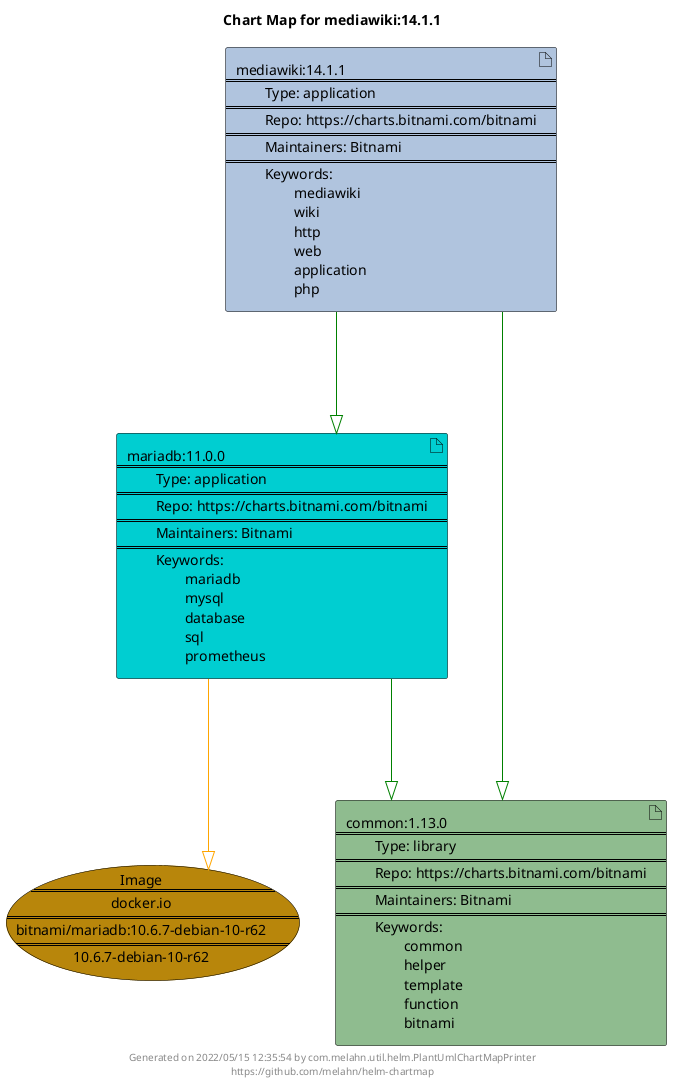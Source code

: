@startuml
skinparam linetype ortho
skinparam backgroundColor white
skinparam usecaseBorderColor black
skinparam usecaseArrowColor LightSlateGray
skinparam artifactBorderColor black
skinparam artifactArrowColor LightSlateGray

title Chart Map for mediawiki:14.1.1

'There are 3 referenced Helm Charts
artifact "mediawiki:14.1.1\n====\n\tType: application\n====\n\tRepo: https://charts.bitnami.com/bitnami\n====\n\tMaintainers: Bitnami\n====\n\tKeywords: \n\t\tmediawiki\n\t\twiki\n\t\thttp\n\t\tweb\n\t\tapplication\n\t\tphp" as mediawiki_14_1_1 #LightSteelBlue
artifact "mariadb:11.0.0\n====\n\tType: application\n====\n\tRepo: https://charts.bitnami.com/bitnami\n====\n\tMaintainers: Bitnami\n====\n\tKeywords: \n\t\tmariadb\n\t\tmysql\n\t\tdatabase\n\t\tsql\n\t\tprometheus" as mariadb_11_0_0 #DarkTurquoise
artifact "common:1.13.0\n====\n\tType: library\n====\n\tRepo: https://charts.bitnami.com/bitnami\n====\n\tMaintainers: Bitnami\n====\n\tKeywords: \n\t\tcommon\n\t\thelper\n\t\ttemplate\n\t\tfunction\n\t\tbitnami" as common_1_13_0 #DarkSeaGreen

'There is one referenced Docker Image
usecase "Image\n====\ndocker.io\n====\nbitnami/mariadb:10.6.7-debian-10-r62\n====\n10.6.7-debian-10-r62" as docker_io_bitnami_mariadb_10_6_7_debian_10_r62 #DarkGoldenRod

'Chart Dependencies
mediawiki_14_1_1--[#green]-|>mariadb_11_0_0
mariadb_11_0_0--[#green]-|>common_1_13_0
mediawiki_14_1_1--[#green]-|>common_1_13_0
mariadb_11_0_0--[#orange]-|>docker_io_bitnami_mariadb_10_6_7_debian_10_r62

center footer Generated on 2022/05/15 12:35:54 by com.melahn.util.helm.PlantUmlChartMapPrinter\nhttps://github.com/melahn/helm-chartmap
@enduml
